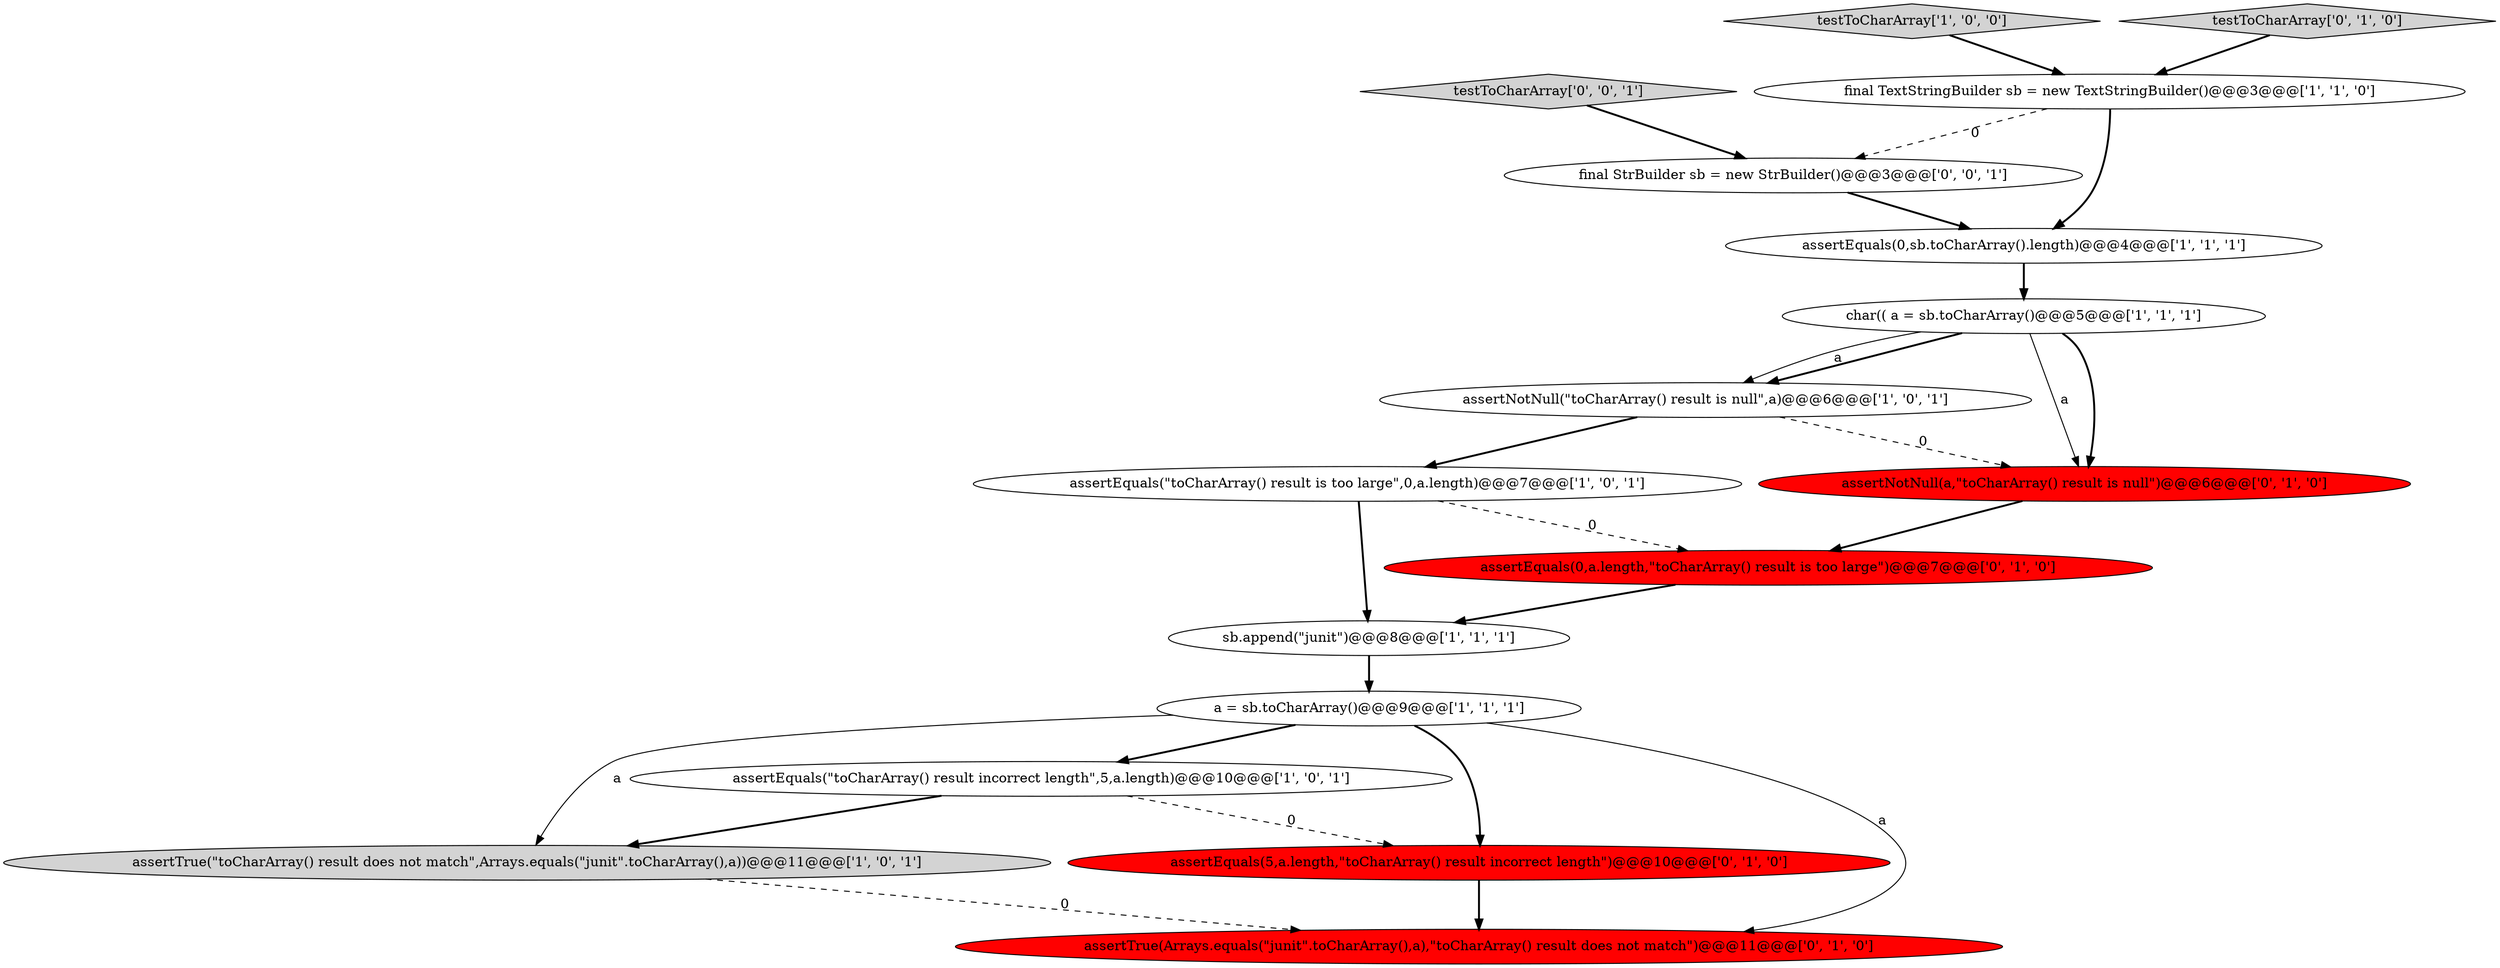 digraph {
0 [style = filled, label = "testToCharArray['1', '0', '0']", fillcolor = lightgray, shape = diamond image = "AAA0AAABBB1BBB"];
9 [style = filled, label = "assertTrue(\"toCharArray() result does not match\",Arrays.equals(\"junit\".toCharArray(),a))@@@11@@@['1', '0', '1']", fillcolor = lightgray, shape = ellipse image = "AAA0AAABBB1BBB"];
14 [style = filled, label = "testToCharArray['0', '1', '0']", fillcolor = lightgray, shape = diamond image = "AAA0AAABBB2BBB"];
16 [style = filled, label = "final StrBuilder sb = new StrBuilder()@@@3@@@['0', '0', '1']", fillcolor = white, shape = ellipse image = "AAA0AAABBB3BBB"];
11 [style = filled, label = "assertEquals(0,a.length,\"toCharArray() result is too large\")@@@7@@@['0', '1', '0']", fillcolor = red, shape = ellipse image = "AAA1AAABBB2BBB"];
15 [style = filled, label = "testToCharArray['0', '0', '1']", fillcolor = lightgray, shape = diamond image = "AAA0AAABBB3BBB"];
1 [style = filled, label = "assertEquals(0,sb.toCharArray().length)@@@4@@@['1', '1', '1']", fillcolor = white, shape = ellipse image = "AAA0AAABBB1BBB"];
8 [style = filled, label = "assertNotNull(\"toCharArray() result is null\",a)@@@6@@@['1', '0', '1']", fillcolor = white, shape = ellipse image = "AAA0AAABBB1BBB"];
2 [style = filled, label = "a = sb.toCharArray()@@@9@@@['1', '1', '1']", fillcolor = white, shape = ellipse image = "AAA0AAABBB1BBB"];
12 [style = filled, label = "assertTrue(Arrays.equals(\"junit\".toCharArray(),a),\"toCharArray() result does not match\")@@@11@@@['0', '1', '0']", fillcolor = red, shape = ellipse image = "AAA1AAABBB2BBB"];
13 [style = filled, label = "assertEquals(5,a.length,\"toCharArray() result incorrect length\")@@@10@@@['0', '1', '0']", fillcolor = red, shape = ellipse image = "AAA1AAABBB2BBB"];
6 [style = filled, label = "sb.append(\"junit\")@@@8@@@['1', '1', '1']", fillcolor = white, shape = ellipse image = "AAA0AAABBB1BBB"];
5 [style = filled, label = "char(( a = sb.toCharArray()@@@5@@@['1', '1', '1']", fillcolor = white, shape = ellipse image = "AAA0AAABBB1BBB"];
4 [style = filled, label = "assertEquals(\"toCharArray() result incorrect length\",5,a.length)@@@10@@@['1', '0', '1']", fillcolor = white, shape = ellipse image = "AAA0AAABBB1BBB"];
10 [style = filled, label = "assertNotNull(a,\"toCharArray() result is null\")@@@6@@@['0', '1', '0']", fillcolor = red, shape = ellipse image = "AAA1AAABBB2BBB"];
3 [style = filled, label = "final TextStringBuilder sb = new TextStringBuilder()@@@3@@@['1', '1', '0']", fillcolor = white, shape = ellipse image = "AAA0AAABBB1BBB"];
7 [style = filled, label = "assertEquals(\"toCharArray() result is too large\",0,a.length)@@@7@@@['1', '0', '1']", fillcolor = white, shape = ellipse image = "AAA0AAABBB1BBB"];
1->5 [style = bold, label=""];
0->3 [style = bold, label=""];
4->9 [style = bold, label=""];
5->10 [style = bold, label=""];
5->8 [style = bold, label=""];
14->3 [style = bold, label=""];
5->8 [style = solid, label="a"];
8->10 [style = dashed, label="0"];
3->1 [style = bold, label=""];
11->6 [style = bold, label=""];
7->11 [style = dashed, label="0"];
2->9 [style = solid, label="a"];
15->16 [style = bold, label=""];
2->4 [style = bold, label=""];
8->7 [style = bold, label=""];
2->13 [style = bold, label=""];
6->2 [style = bold, label=""];
13->12 [style = bold, label=""];
16->1 [style = bold, label=""];
5->10 [style = solid, label="a"];
7->6 [style = bold, label=""];
9->12 [style = dashed, label="0"];
2->12 [style = solid, label="a"];
4->13 [style = dashed, label="0"];
3->16 [style = dashed, label="0"];
10->11 [style = bold, label=""];
}
